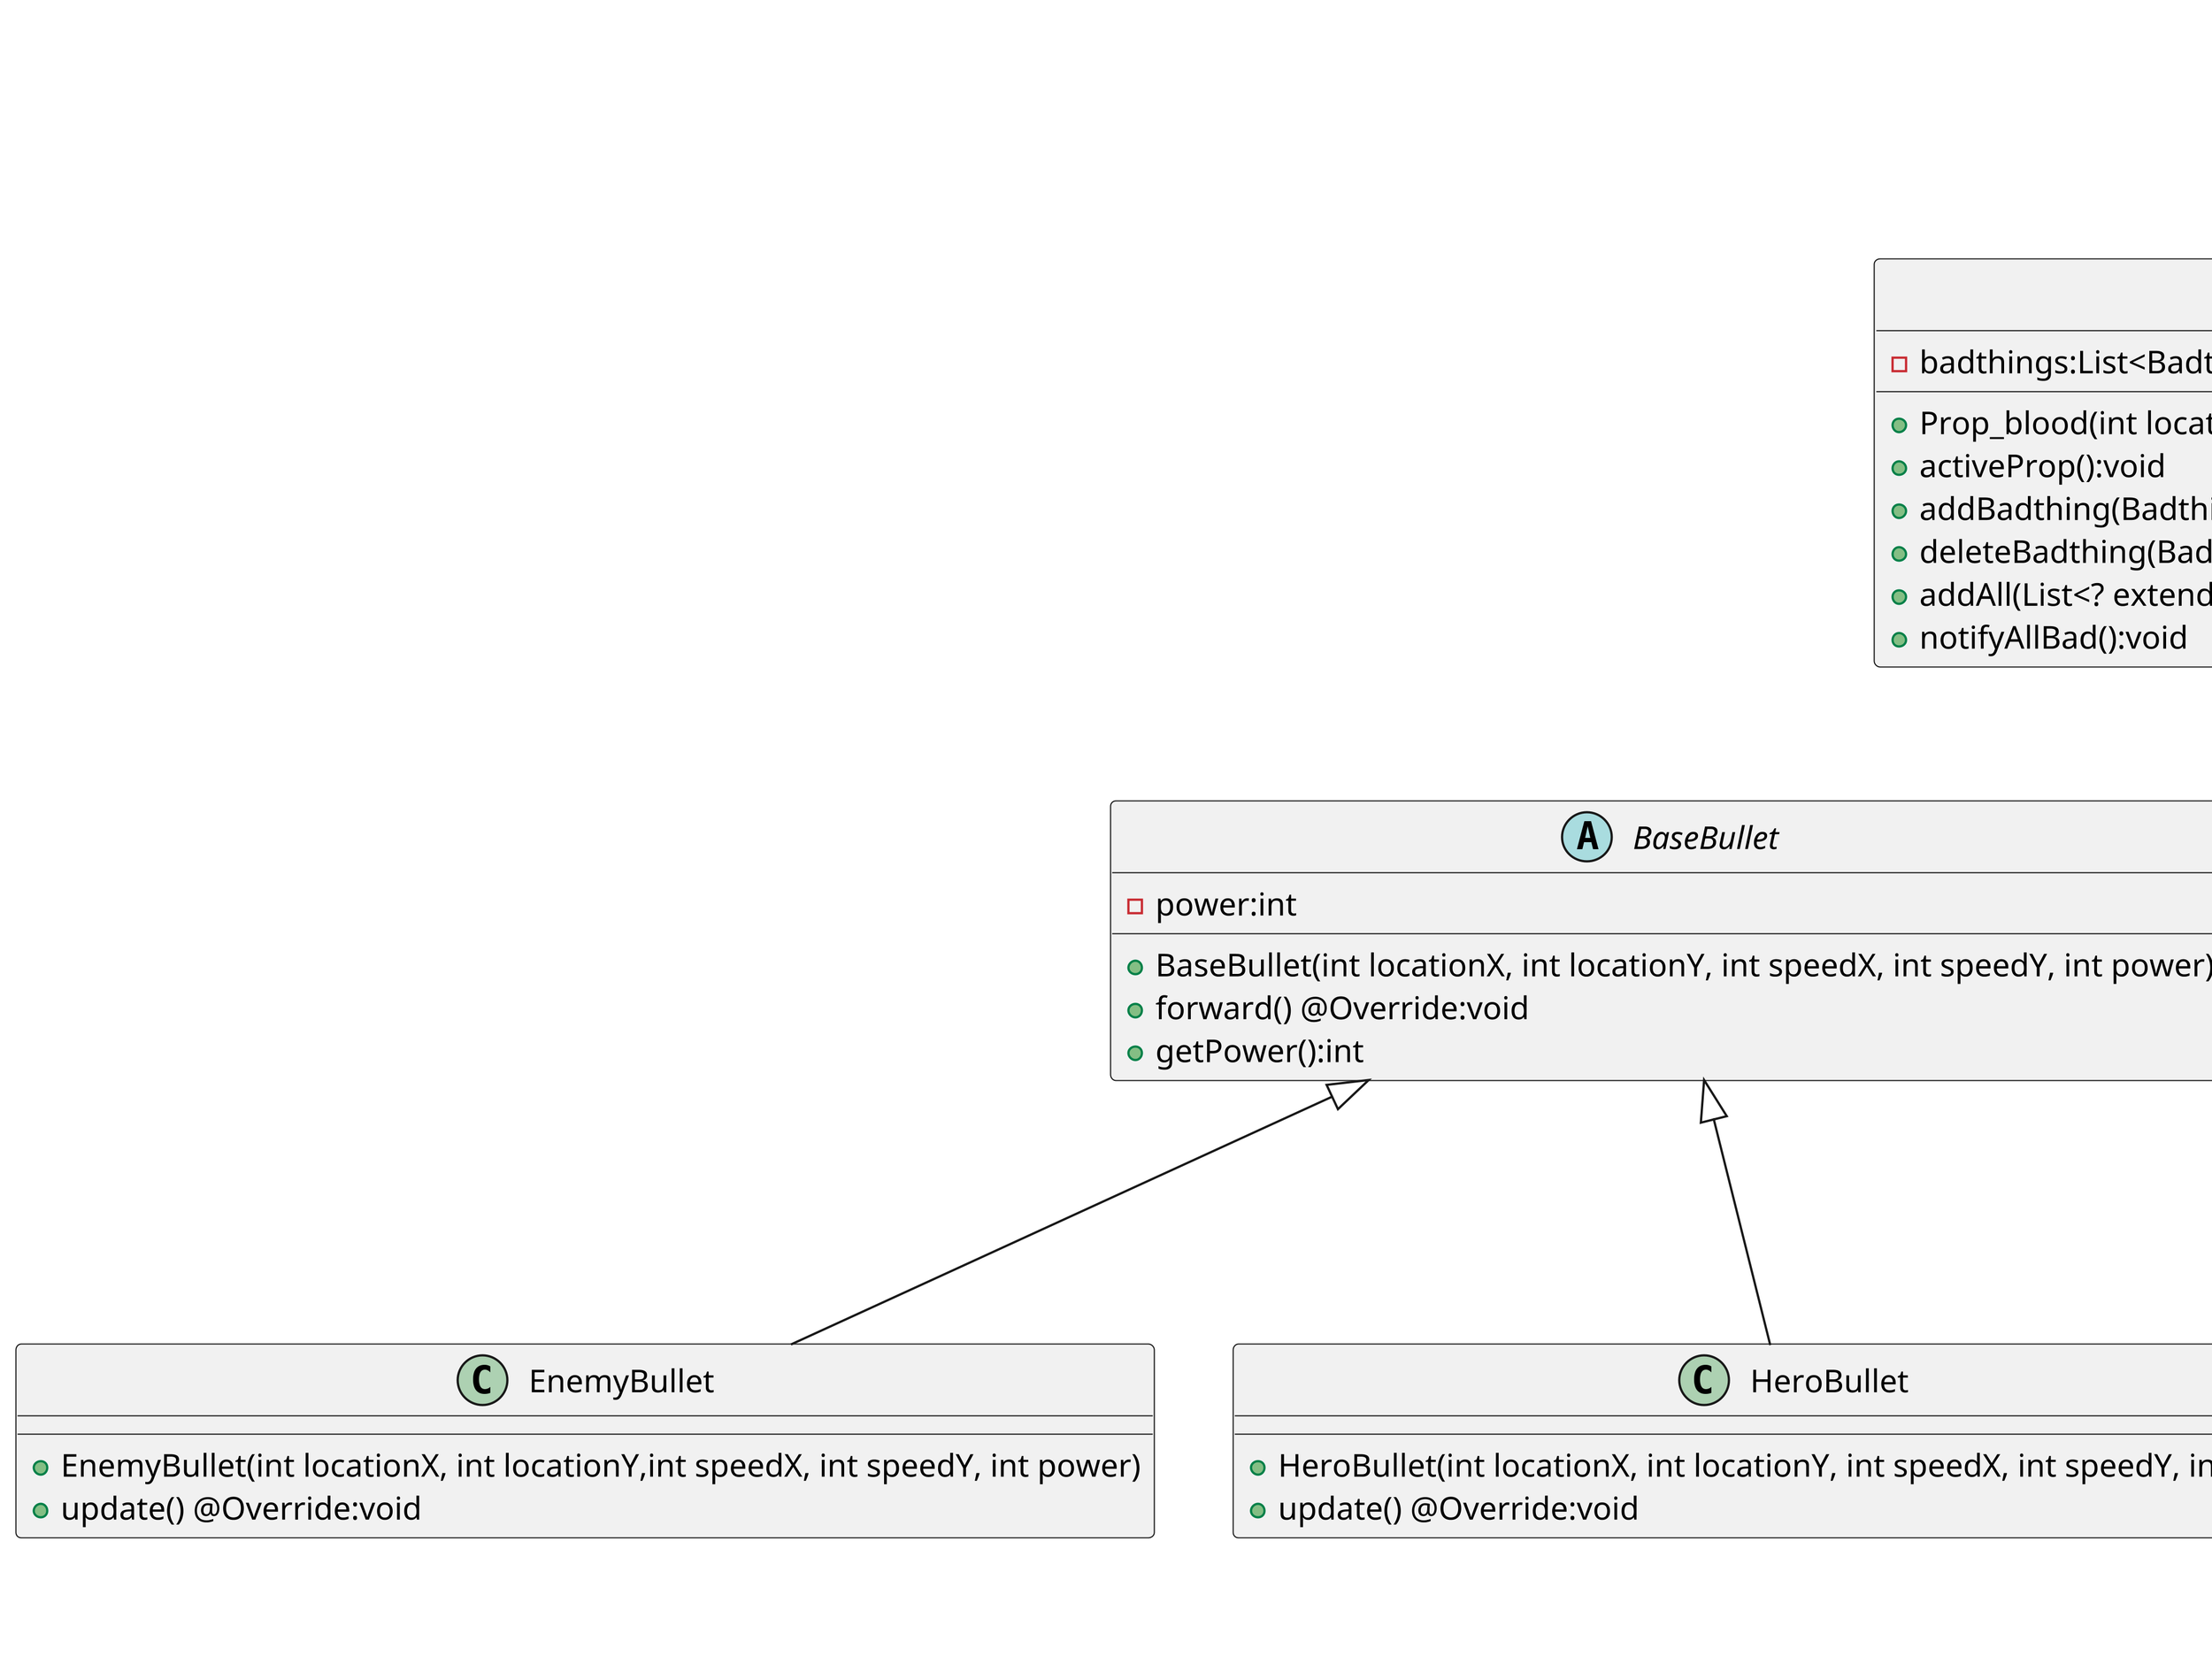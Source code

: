 @startuml 观察者模式
skinparam dpi 400
interface Badthing{
    + {abstract} update():void 
}

abstract BaseBullet{
    - power:int
    + BaseBullet(int locationX, int locationY, int speedX, int speedY, int power)
    + forward() @Override:void
	+ getPower():int
}


class EnemyBullet {
    + EnemyBullet(int locationX, int locationY,int speedX, int speedY, int power)
    + update() @Override:void
}

class HeroBullet{
    + HeroBullet(int locationX, int locationY, int speedX, int speedY, int power)
    + update() @Override:void
}

abstract AbstractBadAircraft{
    + AbstractBadAircraft(int locationX, int locationY, int speedX, int speedY, int hp, Strategy ashoot_way)
    + {abstract} dropProp():List<AbstractProp>
}

class MobEnemy {
    + MobEnemy(int locationX, int locationY, int speedX, int speedY, int hp)
    + forward():void
    + shoot():List<BaseBullet>
    + dropProp():List<AbstractProp>
    + update():void
}

class EliteEnemy{
    + EliteEnemy(int locationX, int locationY, int speedX, int speedY, int hp)
    + forward():void
    + shoot():List<BaseBullet>
    + dropProp():List<AbstractProp>
    + update():void
}

class ElitePlusEnemy{
    + ElitePlusEnemy(int locationX, int locationY, int speedX, int speedY, int hp, Strategy ashoot_way)
    + forward():void
    + shoot():List<BaseBullet>
    + dropProp():List<AbstractProp>
    + update():void
}

class Boss{
    - direction:int
    - shootNum:int
    - power:int
    + Boss(int locationX, int locationY, int speedX, int speedY, int hp, Strategy ashoot_way)
    + forward():void
    + shoot():List<BaseBullet>
    + dropProp():List<AbstractProp>
    + update():void
}

class Prop_Bomb{
    - badthings:List<Badthing>
    + Prop_blood(int locationX, int locationY, int speedX, int speedY)
    + activeProp():void
    + addBadthing(Badthing the bad):void
    + deleteBadthing(Badthing thebad):void
    + addAll(List<? extends Badthing> badthing_list):void
    + notifyAllBad():void
}

class Game{
}

Badthing <|.left. BaseBullet
BaseBullet <|-- EnemyBullet
BaseBullet <|-- HeroBullet

Badthing <|.right.  AbstractBadAircraft
AbstractBadAircraft <|-up- MobEnemy
AbstractBadAircraft <|-up- EliteEnemy
AbstractBadAircraft <|-- ElitePlusEnemy
AbstractBadAircraft <|-- Boss

Prop_Bomb o--> Badthing

Game ..> Prop_Bomb






@enduml